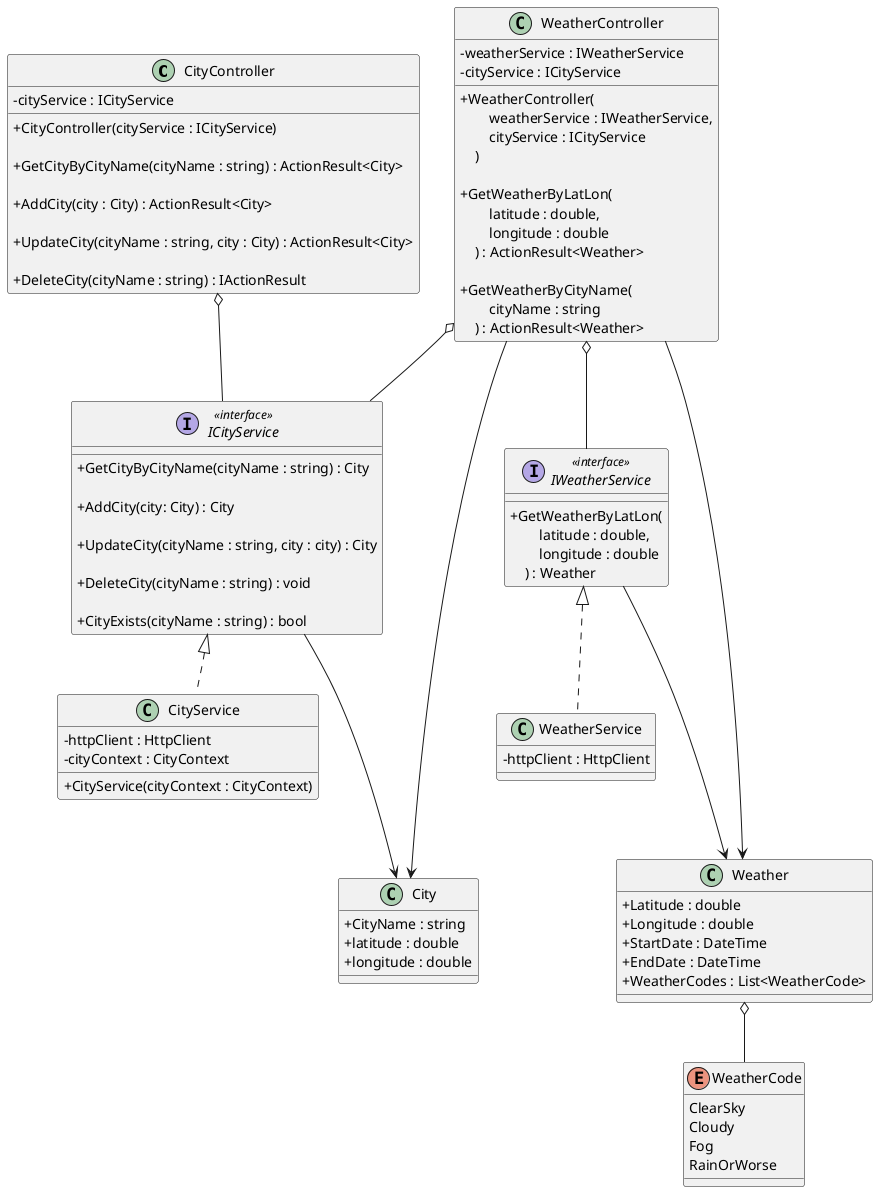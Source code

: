 @startuml "WeatherAPI"
skinparam ClassAttributeIconSize 0

class CityController {
    - cityService : ICityService

    + CityController(cityService : ICityService)

    + GetCityByCityName(cityName : string) : ActionResult<City>

    + AddCity(city : City) : ActionResult<City>

    + UpdateCity(cityName : string, city : City) : ActionResult<City>

    + DeleteCity(cityName : string) : IActionResult
}

interface ICityService <<interface>> {
    + GetCityByCityName(cityName : string) : City

    + AddCity(city: City) : City

    + UpdateCity(cityName : string, city : city) : City

    + DeleteCity(cityName : string) : void

    + CityExists(cityName : string) : bool
}

class CityService {
    - httpClient : HttpClient
    - cityContext : CityContext

    + CityService(cityContext : CityContext)
}

class City {
    + CityName : string
    + latitude : double
    + longitude : double
}

class WeatherController {
    - weatherService : IWeatherService
    - cityService : ICityService

    + WeatherController(\n\
        weatherService : IWeatherService,\n\
        cityService : ICityService\n\
    )

    + GetWeatherByLatLon(\n\
        latitude : double, \n\
        longitude : double\n\
    ) : ActionResult<Weather>

    + GetWeatherByCityName(\n\
        cityName : string\n\
    ) : ActionResult<Weather>
}

interface IWeatherService <<interface>> {
    + GetWeatherByLatLon(\n\
        latitude : double, \n\
        longitude : double\n\
    ) : Weather
}

class WeatherService {
    - httpClient : HttpClient
}

class Weather {
    + Latitude : double
    + Longitude : double
    + StartDate : DateTime
    + EndDate : DateTime
    + WeatherCodes : List<WeatherCode>
}

Enum WeatherCode {
    ClearSky
    Cloudy
    Fog
    RainOrWorse
}

CityController o-- ICityService

ICityService <|.. CityService
ICityService ---> City
WeatherController ----> City

WeatherController o-- IWeatherService
WeatherController o-- ICityService

IWeatherService <|.. WeatherService

WeatherController ----> Weather
IWeatherService ---> Weather

Weather o-- WeatherCode

@enduml